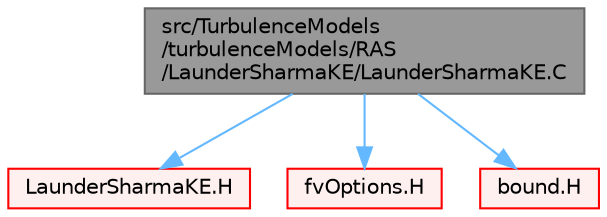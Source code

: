 digraph "src/TurbulenceModels/turbulenceModels/RAS/LaunderSharmaKE/LaunderSharmaKE.C"
{
 // LATEX_PDF_SIZE
  bgcolor="transparent";
  edge [fontname=Helvetica,fontsize=10,labelfontname=Helvetica,labelfontsize=10];
  node [fontname=Helvetica,fontsize=10,shape=box,height=0.2,width=0.4];
  Node1 [id="Node000001",label="src/TurbulenceModels\l/turbulenceModels/RAS\l/LaunderSharmaKE/LaunderSharmaKE.C",height=0.2,width=0.4,color="gray40", fillcolor="grey60", style="filled", fontcolor="black",tooltip=" "];
  Node1 -> Node2 [id="edge1_Node000001_Node000002",color="steelblue1",style="solid",tooltip=" "];
  Node2 [id="Node000002",label="LaunderSharmaKE.H",height=0.2,width=0.4,color="red", fillcolor="#FFF0F0", style="filled",URL="$TurbulenceModels_2turbulenceModels_2RAS_2LaunderSharmaKE_2LaunderSharmaKE_8H.html",tooltip=" "];
  Node1 -> Node392 [id="edge2_Node000001_Node000392",color="steelblue1",style="solid",tooltip=" "];
  Node392 [id="Node000392",label="fvOptions.H",height=0.2,width=0.4,color="red", fillcolor="#FFF0F0", style="filled",URL="$fvOptions_8H.html",tooltip=" "];
  Node1 -> Node396 [id="edge3_Node000001_Node000396",color="steelblue1",style="solid",tooltip=" "];
  Node396 [id="Node000396",label="bound.H",height=0.2,width=0.4,color="red", fillcolor="#FFF0F0", style="filled",URL="$bound_8H.html",tooltip="Bound the given scalar field if it has gone unbounded."];
}

